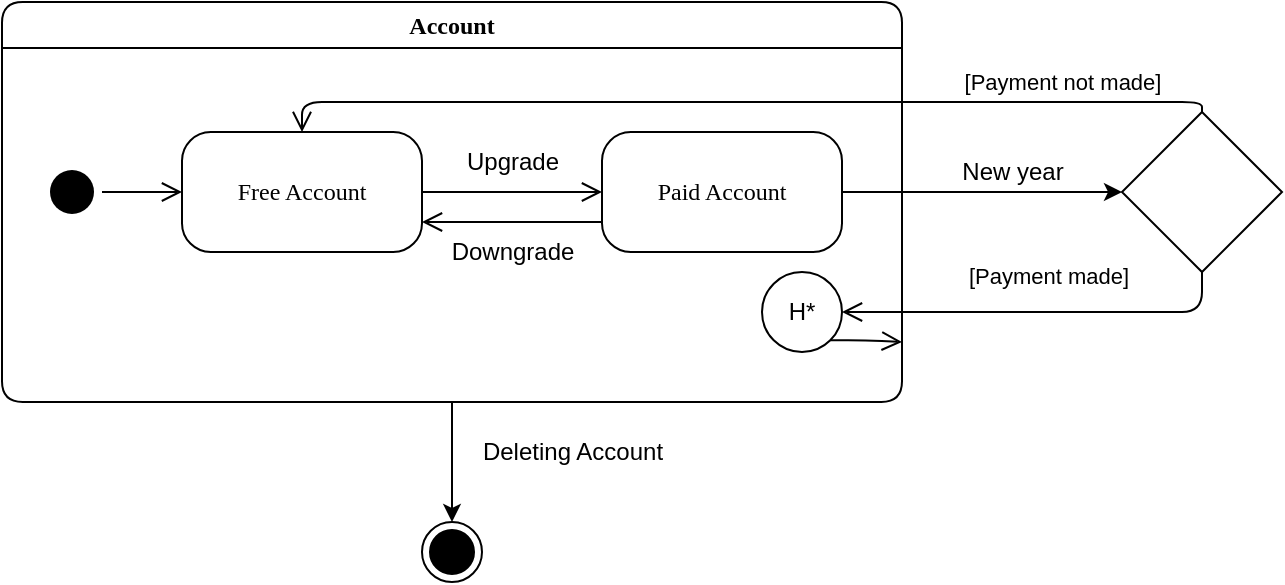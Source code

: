 <mxfile version="20.8.18" type="device"><diagram name="Page-1" id="58cdce13-f638-feb5-8d6f-7d28b1aa9fa0"><mxGraphModel dx="1434" dy="756" grid="1" gridSize="10" guides="1" tooltips="1" connect="1" arrows="1" fold="1" page="1" pageScale="1" pageWidth="1100" pageHeight="850" background="none" math="0" shadow="0"><root><mxCell id="0"/><mxCell id="1" parent="0"/><mxCell id="j4iED63BlljJGU6gR-a5-17" style="edgeStyle=orthogonalEdgeStyle;rounded=0;orthogonalLoop=1;jettySize=auto;html=1;exitX=0.5;exitY=1;exitDx=0;exitDy=0;entryX=0.5;entryY=0;entryDx=0;entryDy=0;strokeColor=#000000;" parent="1" source="2a3bc250acf0617d-7" target="24f968d109e7d6b4-3" edge="1"><mxGeometry relative="1" as="geometry"/></mxCell><mxCell id="2a3bc250acf0617d-7" value="Account" style="swimlane;whiteSpace=wrap;html=1;rounded=1;shadow=0;comic=0;labelBackgroundColor=none;strokeWidth=1;fontFamily=Verdana;fontSize=12;align=center;" parent="1" vertex="1"><mxGeometry x="240" y="80" width="450" height="200" as="geometry"/></mxCell><mxCell id="3cde6dad864a17aa-10" style="edgeStyle=elbowEdgeStyle;html=1;labelBackgroundColor=none;endArrow=open;endSize=8;strokeColor=#000000;fontFamily=Verdana;fontSize=12;align=left;" parent="2a3bc250acf0617d-7" source="382b91b5511bd0f7-8" target="3cde6dad864a17aa-1" edge="1"><mxGeometry relative="1" as="geometry"/></mxCell><mxCell id="382b91b5511bd0f7-8" value="Free Account" style="rounded=1;whiteSpace=wrap;html=1;arcSize=24;shadow=0;comic=0;labelBackgroundColor=none;fontFamily=Verdana;fontSize=12;align=center;" parent="2a3bc250acf0617d-7" vertex="1"><mxGeometry x="90" y="65" width="120" height="60" as="geometry"/></mxCell><mxCell id="3cde6dad864a17aa-9" style="edgeStyle=elbowEdgeStyle;html=1;labelBackgroundColor=none;endArrow=open;endSize=8;strokeColor=#000000;fontFamily=Verdana;fontSize=12;align=left;" parent="2a3bc250acf0617d-7" source="2a3bc250acf0617d-3" target="382b91b5511bd0f7-8" edge="1"><mxGeometry relative="1" as="geometry"/></mxCell><mxCell id="2a3bc250acf0617d-3" value="" style="ellipse;html=1;shape=startState;fillColor=#000000;strokeColor=none;rounded=1;shadow=0;comic=0;labelBackgroundColor=none;fontFamily=Verdana;fontSize=12;fontColor=#000000;align=center;direction=south;" parent="2a3bc250acf0617d-7" vertex="1"><mxGeometry x="20" y="80" width="30" height="30" as="geometry"/></mxCell><mxCell id="3cde6dad864a17aa-1" value="Paid Account" style="rounded=1;whiteSpace=wrap;html=1;arcSize=24;shadow=0;comic=0;labelBackgroundColor=none;fontFamily=Verdana;fontSize=12;align=center;" parent="2a3bc250acf0617d-7" vertex="1"><mxGeometry x="300" y="65" width="120" height="60" as="geometry"/></mxCell><mxCell id="j4iED63BlljJGU6gR-a5-5" style="edgeStyle=elbowEdgeStyle;html=1;labelBackgroundColor=none;endArrow=open;endSize=8;strokeColor=#000000;fontFamily=Verdana;fontSize=12;align=left;entryX=1;entryY=0.75;entryDx=0;entryDy=0;exitX=0;exitY=0.75;exitDx=0;exitDy=0;" parent="2a3bc250acf0617d-7" source="3cde6dad864a17aa-1" target="382b91b5511bd0f7-8" edge="1"><mxGeometry relative="1" as="geometry"><mxPoint x="345" y="125" as="sourcePoint"/><mxPoint x="410" y="125" as="targetPoint"/></mxGeometry></mxCell><mxCell id="j4iED63BlljJGU6gR-a5-6" value="Downgrade" style="text;html=1;align=center;verticalAlign=middle;resizable=0;points=[];autosize=1;strokeColor=none;fillColor=none;" parent="2a3bc250acf0617d-7" vertex="1"><mxGeometry x="215" y="110" width="80" height="30" as="geometry"/></mxCell><mxCell id="j4iED63BlljJGU6gR-a5-2" value="Upgrade" style="text;html=1;align=center;verticalAlign=middle;resizable=0;points=[];autosize=1;strokeColor=none;fillColor=none;" parent="2a3bc250acf0617d-7" vertex="1"><mxGeometry x="220" y="65" width="70" height="30" as="geometry"/></mxCell><mxCell id="j4iED63BlljJGU6gR-a5-9" value="H*" style="ellipse;whiteSpace=wrap;html=1;aspect=fixed;strokeColor=default;" parent="2a3bc250acf0617d-7" vertex="1"><mxGeometry x="380" y="135" width="40" height="40" as="geometry"/></mxCell><mxCell id="j4iED63BlljJGU6gR-a5-11" style="edgeStyle=elbowEdgeStyle;html=1;labelBackgroundColor=none;endArrow=open;endSize=8;strokeColor=#000000;fontFamily=Verdana;fontSize=12;align=left;exitX=1;exitY=1;exitDx=0;exitDy=0;" parent="2a3bc250acf0617d-7" source="j4iED63BlljJGU6gR-a5-9" edge="1"><mxGeometry relative="1" as="geometry"><mxPoint x="610" y="210" as="sourcePoint"/><mxPoint x="450" y="170" as="targetPoint"/></mxGeometry></mxCell><mxCell id="j4iED63BlljJGU6gR-a5-7" value="" style="rhombus;whiteSpace=wrap;html=1;strokeColor=default;" parent="1" vertex="1"><mxGeometry x="800" y="135" width="80" height="80" as="geometry"/></mxCell><mxCell id="24f968d109e7d6b4-3" value="" style="ellipse;html=1;shape=endState;fillColor=#000000;strokeColor=default;rounded=1;shadow=0;comic=0;labelBackgroundColor=none;fontFamily=Verdana;fontSize=12;fontColor=#000000;align=center;" parent="1" vertex="1"><mxGeometry x="450" y="340" width="30" height="30" as="geometry"/></mxCell><mxCell id="j4iED63BlljJGU6gR-a5-10" style="edgeStyle=elbowEdgeStyle;html=1;labelBackgroundColor=none;endArrow=open;endSize=8;strokeColor=#000000;fontFamily=Verdana;fontSize=12;align=left;exitX=0.5;exitY=1;exitDx=0;exitDy=0;entryX=1;entryY=0.5;entryDx=0;entryDy=0;" parent="1" source="j4iED63BlljJGU6gR-a5-7" target="j4iED63BlljJGU6gR-a5-9" edge="1"><mxGeometry relative="1" as="geometry"><mxPoint x="565" y="185" as="sourcePoint"/><mxPoint x="850" y="185" as="targetPoint"/><Array as="points"><mxPoint x="840" y="235"/></Array></mxGeometry></mxCell><mxCell id="j4iED63BlljJGU6gR-a5-12" value="[Payment made]" style="edgeLabel;html=1;align=center;verticalAlign=middle;resizable=0;points=[];" parent="j4iED63BlljJGU6gR-a5-10" connectable="0" vertex="1"><mxGeometry x="-0.805" y="3" relative="1" as="geometry"><mxPoint x="-80" y="-18" as="offset"/></mxGeometry></mxCell><mxCell id="j4iED63BlljJGU6gR-a5-13" style="edgeStyle=elbowEdgeStyle;html=1;labelBackgroundColor=none;endArrow=open;endSize=8;strokeColor=#000000;fontFamily=Verdana;fontSize=12;align=left;exitX=0.5;exitY=0;exitDx=0;exitDy=0;entryX=0.5;entryY=0;entryDx=0;entryDy=0;" parent="1" source="j4iED63BlljJGU6gR-a5-7" target="382b91b5511bd0f7-8" edge="1"><mxGeometry relative="1" as="geometry"><mxPoint x="1150" y="225" as="sourcePoint"/><mxPoint x="770" y="120" as="targetPoint"/><Array as="points"><mxPoint x="760" y="130"/></Array></mxGeometry></mxCell><mxCell id="j4iED63BlljJGU6gR-a5-14" value="[Payment not made]" style="edgeLabel;html=1;align=center;verticalAlign=middle;resizable=0;points=[];" parent="j4iED63BlljJGU6gR-a5-13" connectable="0" vertex="1"><mxGeometry x="-0.805" y="3" relative="1" as="geometry"><mxPoint x="-29" y="-13" as="offset"/></mxGeometry></mxCell><mxCell id="j4iED63BlljJGU6gR-a5-15" value="New year" style="text;html=1;align=center;verticalAlign=middle;resizable=0;points=[];autosize=1;strokeColor=none;fillColor=none;" parent="1" vertex="1"><mxGeometry x="710" y="150" width="70" height="30" as="geometry"/></mxCell><mxCell id="j4iED63BlljJGU6gR-a5-18" value="Deleting Account" style="text;html=1;align=center;verticalAlign=middle;resizable=0;points=[];autosize=1;strokeColor=none;fillColor=none;" parent="1" vertex="1"><mxGeometry x="470" y="290" width="110" height="30" as="geometry"/></mxCell><mxCell id="6CLgwLz1xBDYE_GaF_Ns-1" style="edgeStyle=orthogonalEdgeStyle;rounded=0;orthogonalLoop=1;jettySize=auto;html=1;entryX=0;entryY=0.5;entryDx=0;entryDy=0;" edge="1" parent="1" source="3cde6dad864a17aa-1" target="j4iED63BlljJGU6gR-a5-7"><mxGeometry relative="1" as="geometry"/></mxCell></root></mxGraphModel></diagram></mxfile>